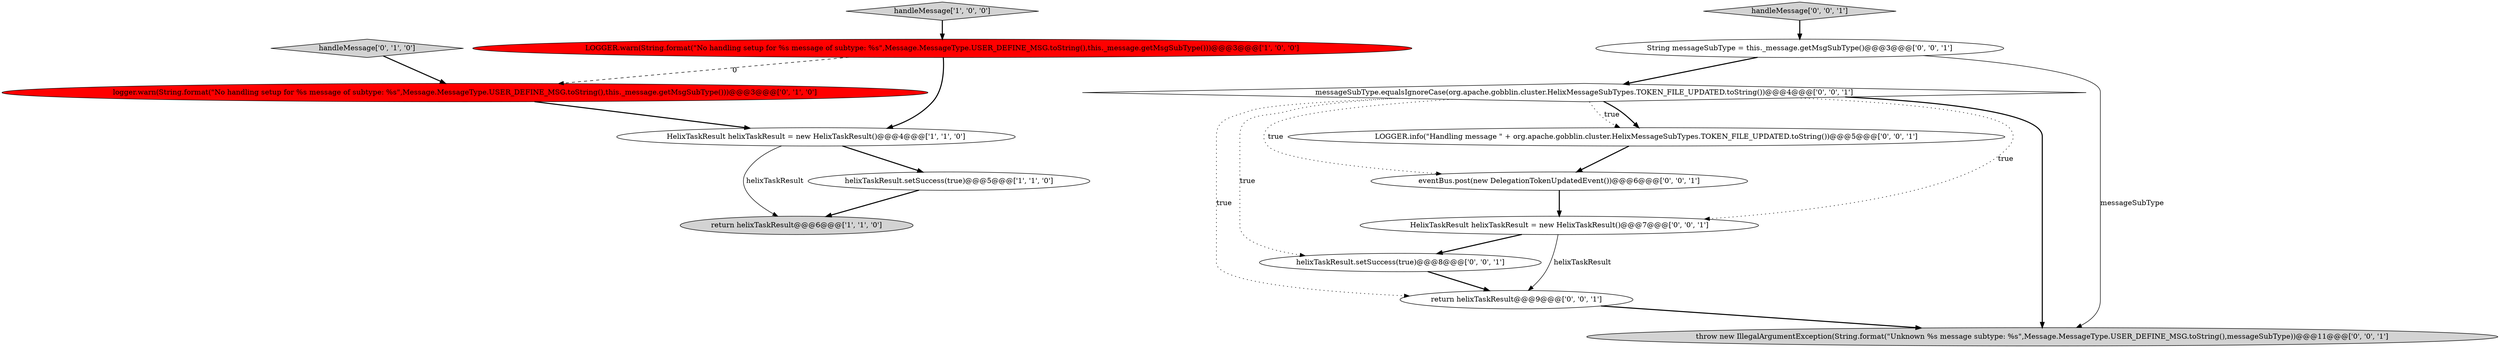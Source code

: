 digraph {
2 [style = filled, label = "LOGGER.warn(String.format(\"No handling setup for %s message of subtype: %s\",Message.MessageType.USER_DEFINE_MSG.toString(),this._message.getMsgSubType()))@@@3@@@['1', '0', '0']", fillcolor = red, shape = ellipse image = "AAA1AAABBB1BBB"];
15 [style = filled, label = "return helixTaskResult@@@9@@@['0', '0', '1']", fillcolor = white, shape = ellipse image = "AAA0AAABBB3BBB"];
4 [style = filled, label = "HelixTaskResult helixTaskResult = new HelixTaskResult()@@@4@@@['1', '1', '0']", fillcolor = white, shape = ellipse image = "AAA0AAABBB1BBB"];
5 [style = filled, label = "handleMessage['0', '1', '0']", fillcolor = lightgray, shape = diamond image = "AAA0AAABBB2BBB"];
9 [style = filled, label = "String messageSubType = this._message.getMsgSubType()@@@3@@@['0', '0', '1']", fillcolor = white, shape = ellipse image = "AAA0AAABBB3BBB"];
1 [style = filled, label = "handleMessage['1', '0', '0']", fillcolor = lightgray, shape = diamond image = "AAA0AAABBB1BBB"];
8 [style = filled, label = "helixTaskResult.setSuccess(true)@@@8@@@['0', '0', '1']", fillcolor = white, shape = ellipse image = "AAA0AAABBB3BBB"];
0 [style = filled, label = "return helixTaskResult@@@6@@@['1', '1', '0']", fillcolor = lightgray, shape = ellipse image = "AAA0AAABBB1BBB"];
11 [style = filled, label = "handleMessage['0', '0', '1']", fillcolor = lightgray, shape = diamond image = "AAA0AAABBB3BBB"];
13 [style = filled, label = "messageSubType.equalsIgnoreCase(org.apache.gobblin.cluster.HelixMessageSubTypes.TOKEN_FILE_UPDATED.toString())@@@4@@@['0', '0', '1']", fillcolor = white, shape = diamond image = "AAA0AAABBB3BBB"];
3 [style = filled, label = "helixTaskResult.setSuccess(true)@@@5@@@['1', '1', '0']", fillcolor = white, shape = ellipse image = "AAA0AAABBB1BBB"];
6 [style = filled, label = "logger.warn(String.format(\"No handling setup for %s message of subtype: %s\",Message.MessageType.USER_DEFINE_MSG.toString(),this._message.getMsgSubType()))@@@3@@@['0', '1', '0']", fillcolor = red, shape = ellipse image = "AAA1AAABBB2BBB"];
10 [style = filled, label = "eventBus.post(new DelegationTokenUpdatedEvent())@@@6@@@['0', '0', '1']", fillcolor = white, shape = ellipse image = "AAA0AAABBB3BBB"];
14 [style = filled, label = "LOGGER.info(\"Handling message \" + org.apache.gobblin.cluster.HelixMessageSubTypes.TOKEN_FILE_UPDATED.toString())@@@5@@@['0', '0', '1']", fillcolor = white, shape = ellipse image = "AAA0AAABBB3BBB"];
12 [style = filled, label = "HelixTaskResult helixTaskResult = new HelixTaskResult()@@@7@@@['0', '0', '1']", fillcolor = white, shape = ellipse image = "AAA0AAABBB3BBB"];
7 [style = filled, label = "throw new IllegalArgumentException(String.format(\"Unknown %s message subtype: %s\",Message.MessageType.USER_DEFINE_MSG.toString(),messageSubType))@@@11@@@['0', '0', '1']", fillcolor = lightgray, shape = ellipse image = "AAA0AAABBB3BBB"];
4->3 [style = bold, label=""];
8->15 [style = bold, label=""];
15->7 [style = bold, label=""];
13->12 [style = dotted, label="true"];
4->0 [style = solid, label="helixTaskResult"];
14->10 [style = bold, label=""];
11->9 [style = bold, label=""];
13->10 [style = dotted, label="true"];
2->4 [style = bold, label=""];
3->0 [style = bold, label=""];
6->4 [style = bold, label=""];
5->6 [style = bold, label=""];
13->8 [style = dotted, label="true"];
10->12 [style = bold, label=""];
13->7 [style = bold, label=""];
12->8 [style = bold, label=""];
12->15 [style = solid, label="helixTaskResult"];
2->6 [style = dashed, label="0"];
13->15 [style = dotted, label="true"];
1->2 [style = bold, label=""];
13->14 [style = dotted, label="true"];
13->14 [style = bold, label=""];
9->13 [style = bold, label=""];
9->7 [style = solid, label="messageSubType"];
}
